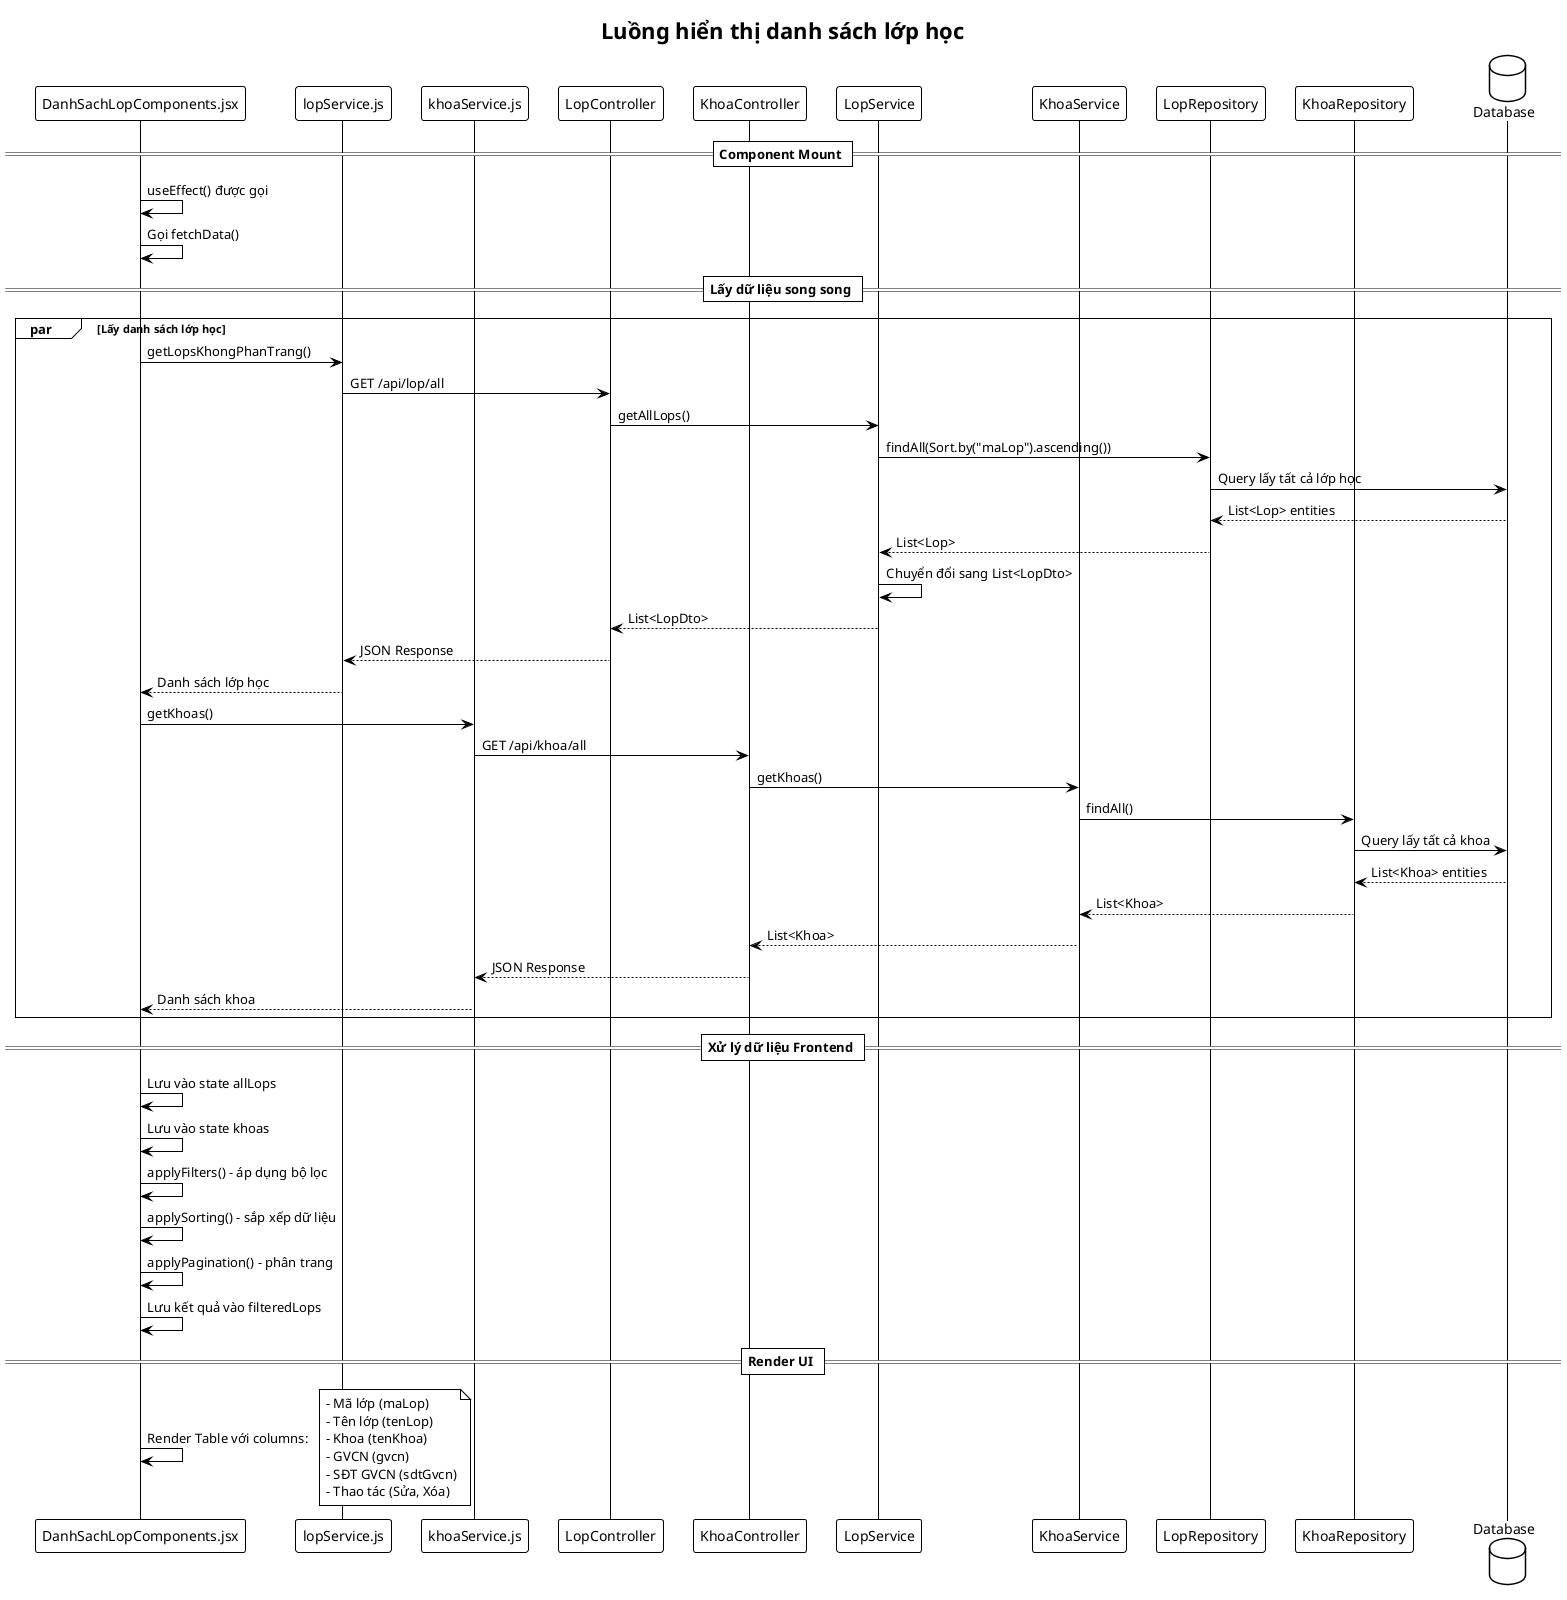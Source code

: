 @startuml
!theme plain
title Luồng hiển thị danh sách lớp học

participant "DanhSachLopComponents.jsx" as component
participant "lopService.js" as lopService
participant "khoaService.js" as khoaService
participant "LopController" as lopController
participant "KhoaController" as khoaController
participant "LopService" as lopServiceBE
participant "KhoaService" as khoaServiceBE
participant "LopRepository" as lopRepo
participant "KhoaRepository" as khoaRepo
database "Database" as db

== Component Mount ==
component -> component: useEffect() được gọi
component -> component: Gọi fetchData()

== Lấy dữ liệu song song ==
par Lấy danh sách lớp học
    component -> lopService: getLopsKhongPhanTrang()
    lopService -> lopController: GET /api/lop/all
    lopController -> lopServiceBE: getAllLops()
    lopServiceBE -> lopRepo: findAll(Sort.by("maLop").ascending())
    lopRepo -> db: Query lấy tất cả lớp học
    db --> lopRepo: List<Lop> entities
    lopRepo --> lopServiceBE: List<Lop>
    lopServiceBE -> lopServiceBE: Chuyển đổi sang List<LopDto>
    lopServiceBE --> lopController: List<LopDto>
    lopController --> lopService: JSON Response
    lopService --> component: Danh sách lớp học
'and Lấy danh sách khoa
    component -> khoaService: getKhoas()
    khoaService -> khoaController: GET /api/khoa/all
    khoaController -> khoaServiceBE: getKhoas()
    khoaServiceBE -> khoaRepo: findAll()
    khoaRepo -> db: Query lấy tất cả khoa
    db --> khoaRepo: List<Khoa> entities
    khoaRepo --> khoaServiceBE: List<Khoa>
    khoaServiceBE --> khoaController: List<Khoa>
    khoaController --> khoaService: JSON Response
    khoaService --> component: Danh sách khoa
end

== Xử lý dữ liệu Frontend ==
component -> component: Lưu vào state allLops
component -> component: Lưu vào state khoas
component -> component: applyFilters() - áp dụng bộ lọc
component -> component: applySorting() - sắp xếp dữ liệu
component -> component: applyPagination() - phân trang
component -> component: Lưu kết quả vào filteredLops

== Render UI ==
component -> component: Render Table với columns:
note right
- Mã lớp (maLop)
- Tên lớp (tenLop)
- Khoa (tenKhoa)
- GVCN (gvcn)
- SĐT GVCN (sdtGvcn)
- Thao tác (Sửa, Xóa)
end note

@enduml
